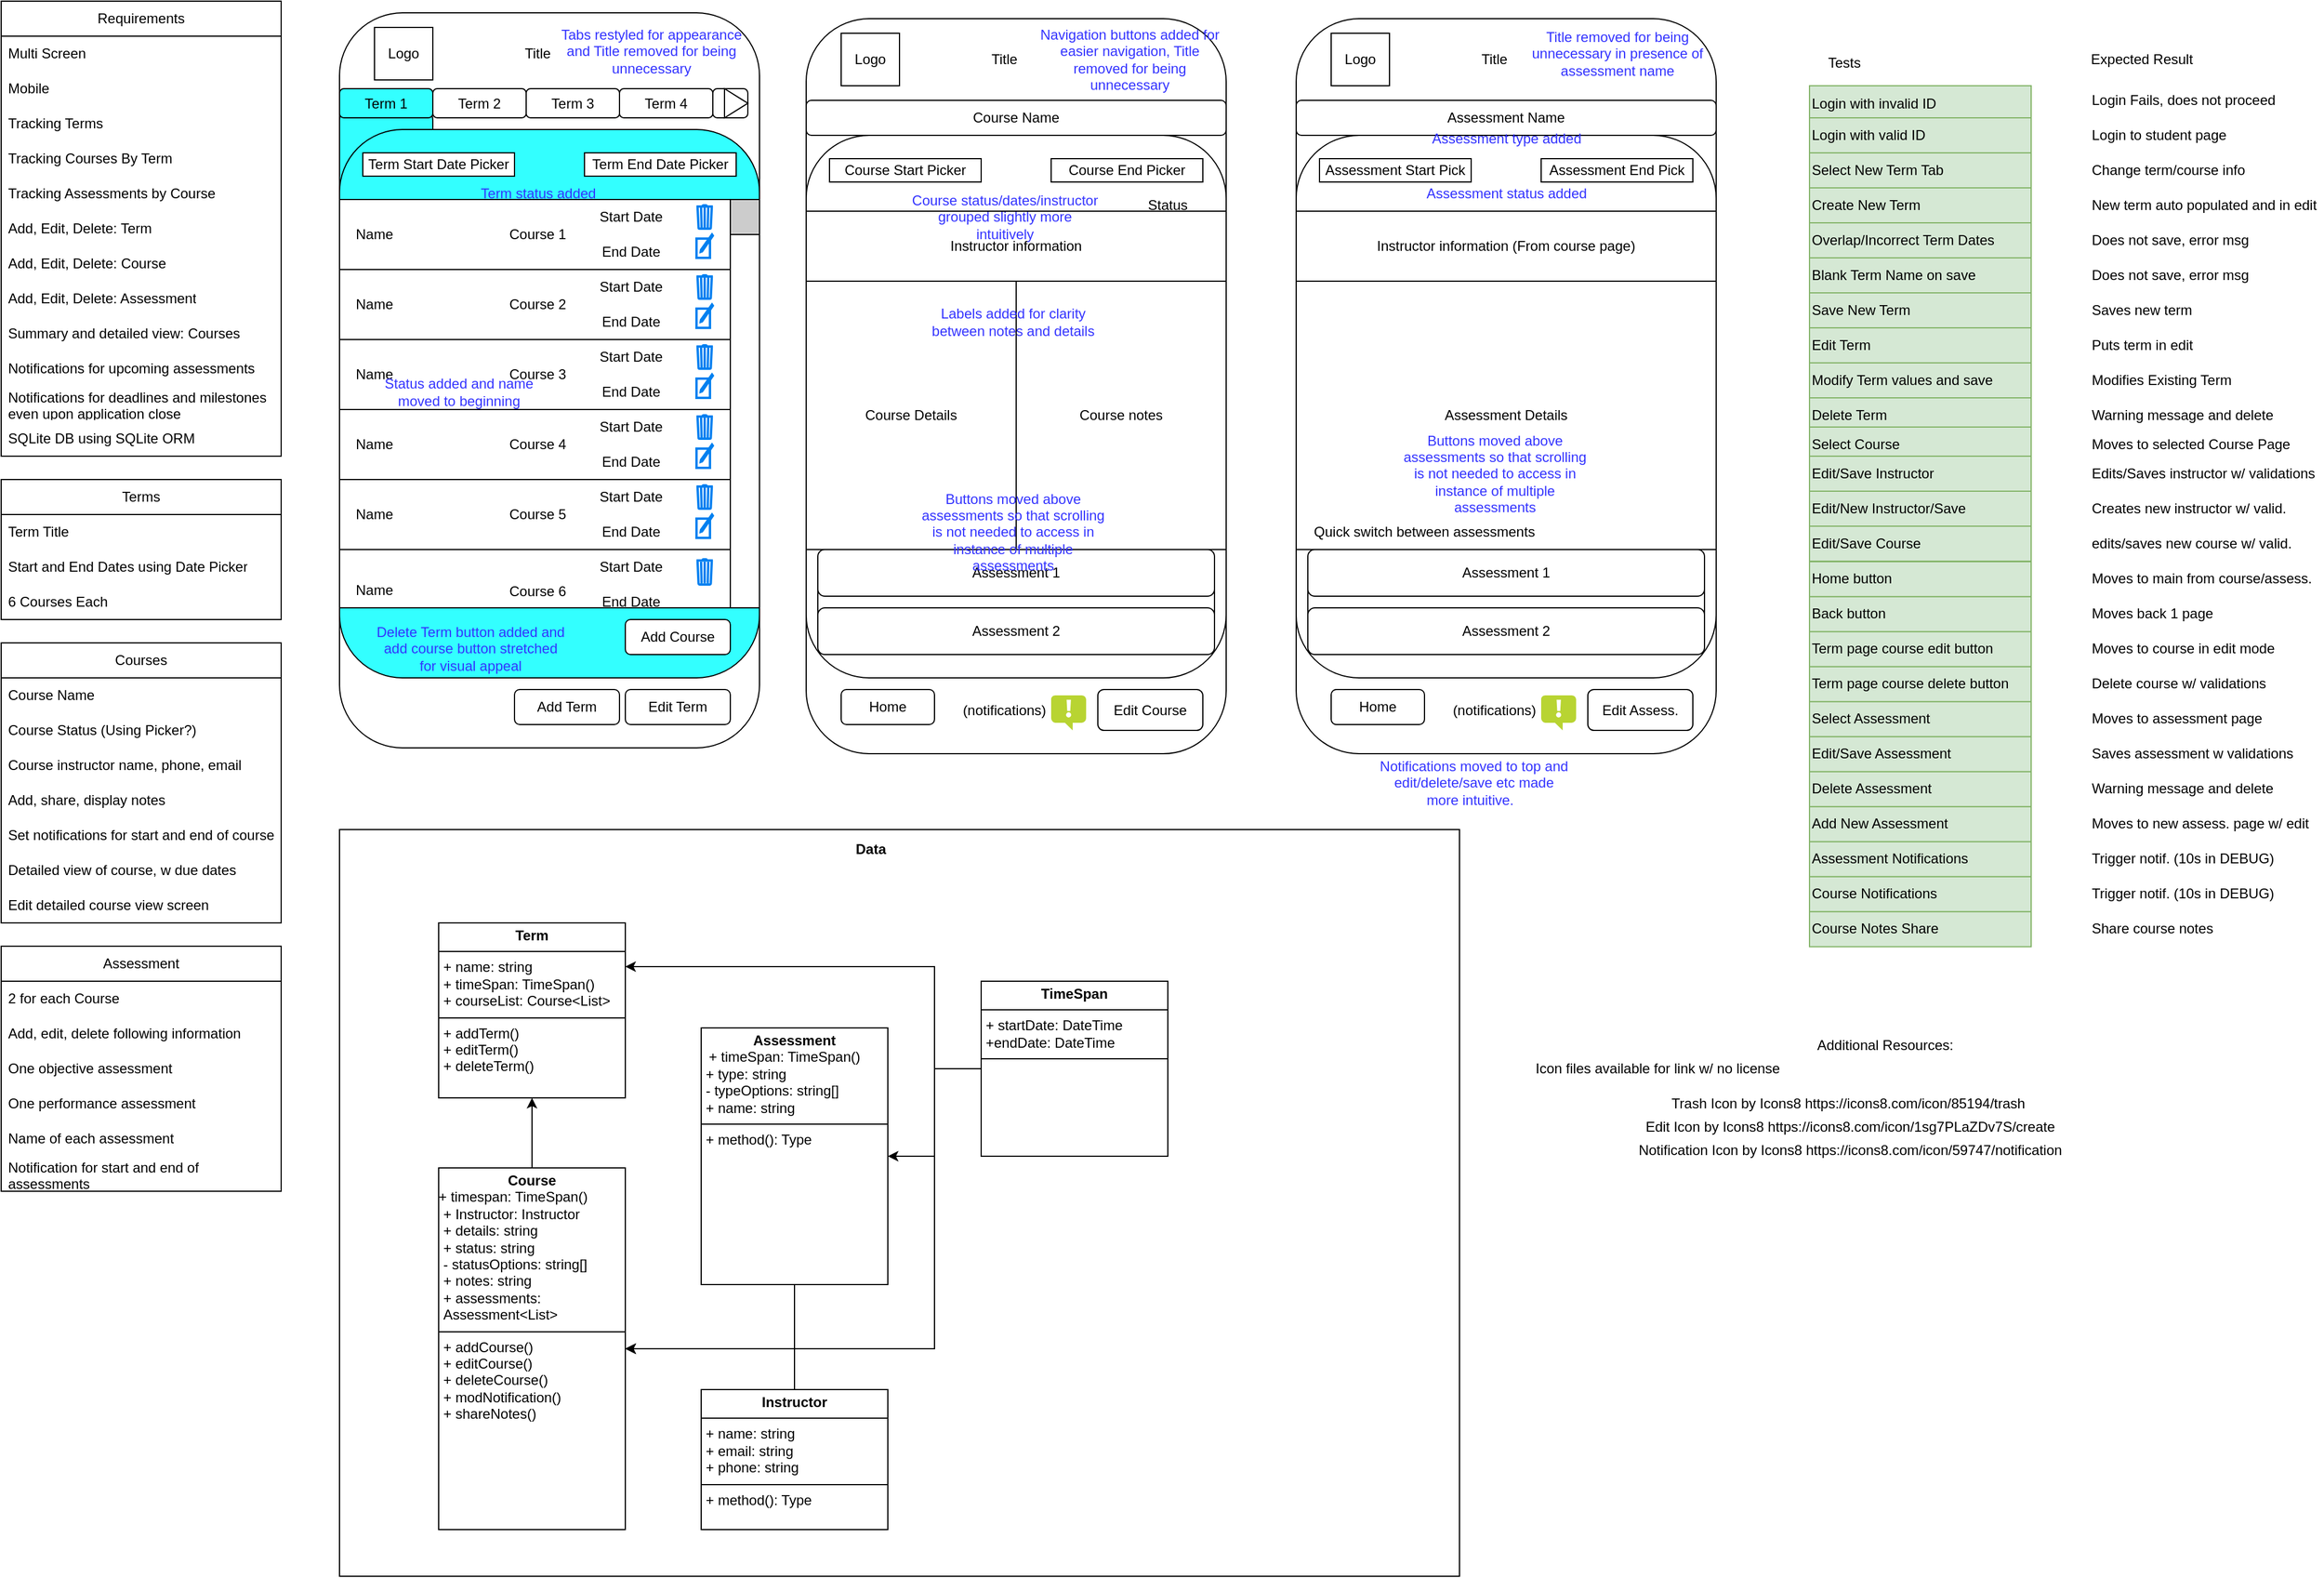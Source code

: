 <mxfile version="26.2.8">
  <diagram name="Page-1" id="S0KYxn9SCbyVPtAOlP7k">
    <mxGraphModel dx="2270" dy="804" grid="1" gridSize="10" guides="1" tooltips="1" connect="1" arrows="1" fold="1" page="1" pageScale="1" pageWidth="850" pageHeight="1100" math="0" shadow="0">
      <root>
        <mxCell id="0" />
        <mxCell id="1" parent="0" />
        <mxCell id="pFrnuyFTT2QAW5JksHQc-1" value="" style="rounded=1;whiteSpace=wrap;html=1;" parent="1" vertex="1">
          <mxGeometry y="20" width="360" height="630" as="geometry" />
        </mxCell>
        <mxCell id="pFrnuyFTT2QAW5JksHQc-2" value="Requirements" style="swimlane;fontStyle=0;childLayout=stackLayout;horizontal=1;startSize=30;horizontalStack=0;resizeParent=1;resizeParentMax=0;resizeLast=0;collapsible=1;marginBottom=0;whiteSpace=wrap;html=1;" parent="1" vertex="1">
          <mxGeometry x="-290" y="10" width="240" height="390" as="geometry" />
        </mxCell>
        <mxCell id="pFrnuyFTT2QAW5JksHQc-3" value="Multi Screen" style="text;strokeColor=none;fillColor=none;align=left;verticalAlign=middle;spacingLeft=4;spacingRight=4;overflow=hidden;points=[[0,0.5],[1,0.5]];portConstraint=eastwest;rotatable=0;whiteSpace=wrap;html=1;" parent="pFrnuyFTT2QAW5JksHQc-2" vertex="1">
          <mxGeometry y="30" width="240" height="30" as="geometry" />
        </mxCell>
        <mxCell id="pFrnuyFTT2QAW5JksHQc-4" value="Mobile" style="text;strokeColor=none;fillColor=none;align=left;verticalAlign=middle;spacingLeft=4;spacingRight=4;overflow=hidden;points=[[0,0.5],[1,0.5]];portConstraint=eastwest;rotatable=0;whiteSpace=wrap;html=1;" parent="pFrnuyFTT2QAW5JksHQc-2" vertex="1">
          <mxGeometry y="60" width="240" height="30" as="geometry" />
        </mxCell>
        <mxCell id="pFrnuyFTT2QAW5JksHQc-5" value="Tracking Terms" style="text;strokeColor=none;fillColor=none;align=left;verticalAlign=middle;spacingLeft=4;spacingRight=4;overflow=hidden;points=[[0,0.5],[1,0.5]];portConstraint=eastwest;rotatable=0;whiteSpace=wrap;html=1;" parent="pFrnuyFTT2QAW5JksHQc-2" vertex="1">
          <mxGeometry y="90" width="240" height="30" as="geometry" />
        </mxCell>
        <mxCell id="pFrnuyFTT2QAW5JksHQc-6" value="Tracking Courses By Term" style="text;strokeColor=none;fillColor=none;align=left;verticalAlign=middle;spacingLeft=4;spacingRight=4;overflow=hidden;points=[[0,0.5],[1,0.5]];portConstraint=eastwest;rotatable=0;whiteSpace=wrap;html=1;" parent="pFrnuyFTT2QAW5JksHQc-2" vertex="1">
          <mxGeometry y="120" width="240" height="30" as="geometry" />
        </mxCell>
        <mxCell id="pFrnuyFTT2QAW5JksHQc-7" value="Tracking Assessments by Course" style="text;strokeColor=none;fillColor=none;align=left;verticalAlign=middle;spacingLeft=4;spacingRight=4;overflow=hidden;points=[[0,0.5],[1,0.5]];portConstraint=eastwest;rotatable=0;whiteSpace=wrap;html=1;" parent="pFrnuyFTT2QAW5JksHQc-2" vertex="1">
          <mxGeometry y="150" width="240" height="30" as="geometry" />
        </mxCell>
        <mxCell id="pFrnuyFTT2QAW5JksHQc-8" value="Add, Edit, Delete: Term" style="text;strokeColor=none;fillColor=none;align=left;verticalAlign=middle;spacingLeft=4;spacingRight=4;overflow=hidden;points=[[0,0.5],[1,0.5]];portConstraint=eastwest;rotatable=0;whiteSpace=wrap;html=1;" parent="pFrnuyFTT2QAW5JksHQc-2" vertex="1">
          <mxGeometry y="180" width="240" height="30" as="geometry" />
        </mxCell>
        <mxCell id="pFrnuyFTT2QAW5JksHQc-12" value="Add, Edit, Delete: Course" style="text;strokeColor=none;fillColor=none;align=left;verticalAlign=middle;spacingLeft=4;spacingRight=4;overflow=hidden;points=[[0,0.5],[1,0.5]];portConstraint=eastwest;rotatable=0;whiteSpace=wrap;html=1;" parent="pFrnuyFTT2QAW5JksHQc-2" vertex="1">
          <mxGeometry y="210" width="240" height="30" as="geometry" />
        </mxCell>
        <mxCell id="pFrnuyFTT2QAW5JksHQc-13" value="Add, Edit, Delete: Assessment" style="text;strokeColor=none;fillColor=none;align=left;verticalAlign=middle;spacingLeft=4;spacingRight=4;overflow=hidden;points=[[0,0.5],[1,0.5]];portConstraint=eastwest;rotatable=0;whiteSpace=wrap;html=1;" parent="pFrnuyFTT2QAW5JksHQc-2" vertex="1">
          <mxGeometry y="240" width="240" height="30" as="geometry" />
        </mxCell>
        <mxCell id="pFrnuyFTT2QAW5JksHQc-14" value="Summary and detailed view: Courses" style="text;strokeColor=none;fillColor=none;align=left;verticalAlign=middle;spacingLeft=4;spacingRight=4;overflow=hidden;points=[[0,0.5],[1,0.5]];portConstraint=eastwest;rotatable=0;whiteSpace=wrap;html=1;" parent="pFrnuyFTT2QAW5JksHQc-2" vertex="1">
          <mxGeometry y="270" width="240" height="30" as="geometry" />
        </mxCell>
        <mxCell id="pFrnuyFTT2QAW5JksHQc-15" value="Notifications for upcoming assessments" style="text;strokeColor=none;fillColor=none;align=left;verticalAlign=middle;spacingLeft=4;spacingRight=4;overflow=hidden;points=[[0,0.5],[1,0.5]];portConstraint=eastwest;rotatable=0;whiteSpace=wrap;html=1;" parent="pFrnuyFTT2QAW5JksHQc-2" vertex="1">
          <mxGeometry y="300" width="240" height="30" as="geometry" />
        </mxCell>
        <mxCell id="pFrnuyFTT2QAW5JksHQc-16" value="Notifications for deadlines and milestones even upon application close" style="text;strokeColor=none;fillColor=none;align=left;verticalAlign=middle;spacingLeft=4;spacingRight=4;overflow=hidden;points=[[0,0.5],[1,0.5]];portConstraint=eastwest;rotatable=0;whiteSpace=wrap;html=1;" parent="pFrnuyFTT2QAW5JksHQc-2" vertex="1">
          <mxGeometry y="330" width="240" height="30" as="geometry" />
        </mxCell>
        <mxCell id="pFrnuyFTT2QAW5JksHQc-17" value="SQLite DB using SQLite ORM" style="text;strokeColor=none;fillColor=none;align=left;verticalAlign=middle;spacingLeft=4;spacingRight=4;overflow=hidden;points=[[0,0.5],[1,0.5]];portConstraint=eastwest;rotatable=0;whiteSpace=wrap;html=1;" parent="pFrnuyFTT2QAW5JksHQc-2" vertex="1">
          <mxGeometry y="360" width="240" height="30" as="geometry" />
        </mxCell>
        <mxCell id="pFrnuyFTT2QAW5JksHQc-21" value="Terms" style="swimlane;fontStyle=0;childLayout=stackLayout;horizontal=1;startSize=30;horizontalStack=0;resizeParent=1;resizeParentMax=0;resizeLast=0;collapsible=1;marginBottom=0;whiteSpace=wrap;html=1;" parent="1" vertex="1">
          <mxGeometry x="-290" y="420" width="240" height="120" as="geometry" />
        </mxCell>
        <mxCell id="pFrnuyFTT2QAW5JksHQc-22" value="Term Title" style="text;strokeColor=none;fillColor=none;align=left;verticalAlign=middle;spacingLeft=4;spacingRight=4;overflow=hidden;points=[[0,0.5],[1,0.5]];portConstraint=eastwest;rotatable=0;whiteSpace=wrap;html=1;" parent="pFrnuyFTT2QAW5JksHQc-21" vertex="1">
          <mxGeometry y="30" width="240" height="30" as="geometry" />
        </mxCell>
        <mxCell id="pFrnuyFTT2QAW5JksHQc-23" value="Start and End Dates using Date Picker" style="text;strokeColor=none;fillColor=none;align=left;verticalAlign=middle;spacingLeft=4;spacingRight=4;overflow=hidden;points=[[0,0.5],[1,0.5]];portConstraint=eastwest;rotatable=0;whiteSpace=wrap;html=1;" parent="pFrnuyFTT2QAW5JksHQc-21" vertex="1">
          <mxGeometry y="60" width="240" height="30" as="geometry" />
        </mxCell>
        <mxCell id="pFrnuyFTT2QAW5JksHQc-24" value="6 Courses Each" style="text;strokeColor=none;fillColor=none;align=left;verticalAlign=middle;spacingLeft=4;spacingRight=4;overflow=hidden;points=[[0,0.5],[1,0.5]];portConstraint=eastwest;rotatable=0;whiteSpace=wrap;html=1;" parent="pFrnuyFTT2QAW5JksHQc-21" vertex="1">
          <mxGeometry y="90" width="240" height="30" as="geometry" />
        </mxCell>
        <mxCell id="pFrnuyFTT2QAW5JksHQc-28" value="Courses" style="swimlane;fontStyle=0;childLayout=stackLayout;horizontal=1;startSize=30;horizontalStack=0;resizeParent=1;resizeParentMax=0;resizeLast=0;collapsible=1;marginBottom=0;whiteSpace=wrap;html=1;" parent="1" vertex="1">
          <mxGeometry x="-290" y="560" width="240" height="240" as="geometry" />
        </mxCell>
        <mxCell id="pFrnuyFTT2QAW5JksHQc-29" value="Course Name" style="text;strokeColor=none;fillColor=none;align=left;verticalAlign=middle;spacingLeft=4;spacingRight=4;overflow=hidden;points=[[0,0.5],[1,0.5]];portConstraint=eastwest;rotatable=0;whiteSpace=wrap;html=1;" parent="pFrnuyFTT2QAW5JksHQc-28" vertex="1">
          <mxGeometry y="30" width="240" height="30" as="geometry" />
        </mxCell>
        <mxCell id="pFrnuyFTT2QAW5JksHQc-30" value="Course Status (Using Picker?)" style="text;strokeColor=none;fillColor=none;align=left;verticalAlign=middle;spacingLeft=4;spacingRight=4;overflow=hidden;points=[[0,0.5],[1,0.5]];portConstraint=eastwest;rotatable=0;whiteSpace=wrap;html=1;" parent="pFrnuyFTT2QAW5JksHQc-28" vertex="1">
          <mxGeometry y="60" width="240" height="30" as="geometry" />
        </mxCell>
        <mxCell id="pFrnuyFTT2QAW5JksHQc-31" value="Course instructor name, phone, email" style="text;strokeColor=none;fillColor=none;align=left;verticalAlign=middle;spacingLeft=4;spacingRight=4;overflow=hidden;points=[[0,0.5],[1,0.5]];portConstraint=eastwest;rotatable=0;whiteSpace=wrap;html=1;" parent="pFrnuyFTT2QAW5JksHQc-28" vertex="1">
          <mxGeometry y="90" width="240" height="30" as="geometry" />
        </mxCell>
        <mxCell id="pFrnuyFTT2QAW5JksHQc-32" value="Add, share, display notes" style="text;strokeColor=none;fillColor=none;align=left;verticalAlign=middle;spacingLeft=4;spacingRight=4;overflow=hidden;points=[[0,0.5],[1,0.5]];portConstraint=eastwest;rotatable=0;whiteSpace=wrap;html=1;" parent="pFrnuyFTT2QAW5JksHQc-28" vertex="1">
          <mxGeometry y="120" width="240" height="30" as="geometry" />
        </mxCell>
        <mxCell id="pFrnuyFTT2QAW5JksHQc-33" value="Set notifications for start and end of course" style="text;strokeColor=none;fillColor=none;align=left;verticalAlign=middle;spacingLeft=4;spacingRight=4;overflow=hidden;points=[[0,0.5],[1,0.5]];portConstraint=eastwest;rotatable=0;whiteSpace=wrap;html=1;" parent="pFrnuyFTT2QAW5JksHQc-28" vertex="1">
          <mxGeometry y="150" width="240" height="30" as="geometry" />
        </mxCell>
        <mxCell id="pFrnuyFTT2QAW5JksHQc-34" value="Detailed view of course, w due dates" style="text;strokeColor=none;fillColor=none;align=left;verticalAlign=middle;spacingLeft=4;spacingRight=4;overflow=hidden;points=[[0,0.5],[1,0.5]];portConstraint=eastwest;rotatable=0;whiteSpace=wrap;html=1;" parent="pFrnuyFTT2QAW5JksHQc-28" vertex="1">
          <mxGeometry y="180" width="240" height="30" as="geometry" />
        </mxCell>
        <mxCell id="pFrnuyFTT2QAW5JksHQc-35" value="Edit detailed course view screen" style="text;strokeColor=none;fillColor=none;align=left;verticalAlign=middle;spacingLeft=4;spacingRight=4;overflow=hidden;points=[[0,0.5],[1,0.5]];portConstraint=eastwest;rotatable=0;whiteSpace=wrap;html=1;" parent="pFrnuyFTT2QAW5JksHQc-28" vertex="1">
          <mxGeometry y="210" width="240" height="30" as="geometry" />
        </mxCell>
        <mxCell id="pFrnuyFTT2QAW5JksHQc-36" value="Assessment" style="swimlane;fontStyle=0;childLayout=stackLayout;horizontal=1;startSize=30;horizontalStack=0;resizeParent=1;resizeParentMax=0;resizeLast=0;collapsible=1;marginBottom=0;whiteSpace=wrap;html=1;" parent="1" vertex="1">
          <mxGeometry x="-290" y="820" width="240" height="210" as="geometry" />
        </mxCell>
        <mxCell id="pFrnuyFTT2QAW5JksHQc-37" value="2 for each Course" style="text;strokeColor=none;fillColor=none;align=left;verticalAlign=middle;spacingLeft=4;spacingRight=4;overflow=hidden;points=[[0,0.5],[1,0.5]];portConstraint=eastwest;rotatable=0;whiteSpace=wrap;html=1;" parent="pFrnuyFTT2QAW5JksHQc-36" vertex="1">
          <mxGeometry y="30" width="240" height="30" as="geometry" />
        </mxCell>
        <mxCell id="pFrnuyFTT2QAW5JksHQc-38" value="Add, edit, delete following information" style="text;strokeColor=none;fillColor=none;align=left;verticalAlign=middle;spacingLeft=4;spacingRight=4;overflow=hidden;points=[[0,0.5],[1,0.5]];portConstraint=eastwest;rotatable=0;whiteSpace=wrap;html=1;" parent="pFrnuyFTT2QAW5JksHQc-36" vertex="1">
          <mxGeometry y="60" width="240" height="30" as="geometry" />
        </mxCell>
        <mxCell id="pFrnuyFTT2QAW5JksHQc-39" value="One objective assessment" style="text;strokeColor=none;fillColor=none;align=left;verticalAlign=middle;spacingLeft=4;spacingRight=4;overflow=hidden;points=[[0,0.5],[1,0.5]];portConstraint=eastwest;rotatable=0;whiteSpace=wrap;html=1;" parent="pFrnuyFTT2QAW5JksHQc-36" vertex="1">
          <mxGeometry y="90" width="240" height="30" as="geometry" />
        </mxCell>
        <mxCell id="pFrnuyFTT2QAW5JksHQc-40" value="One performance assessment" style="text;strokeColor=none;fillColor=none;align=left;verticalAlign=middle;spacingLeft=4;spacingRight=4;overflow=hidden;points=[[0,0.5],[1,0.5]];portConstraint=eastwest;rotatable=0;whiteSpace=wrap;html=1;" parent="pFrnuyFTT2QAW5JksHQc-36" vertex="1">
          <mxGeometry y="120" width="240" height="30" as="geometry" />
        </mxCell>
        <mxCell id="pFrnuyFTT2QAW5JksHQc-41" value="Name of each assessment" style="text;strokeColor=none;fillColor=none;align=left;verticalAlign=middle;spacingLeft=4;spacingRight=4;overflow=hidden;points=[[0,0.5],[1,0.5]];portConstraint=eastwest;rotatable=0;whiteSpace=wrap;html=1;" parent="pFrnuyFTT2QAW5JksHQc-36" vertex="1">
          <mxGeometry y="150" width="240" height="30" as="geometry" />
        </mxCell>
        <mxCell id="pFrnuyFTT2QAW5JksHQc-42" value="Notification for start and end of assessments" style="text;strokeColor=none;fillColor=none;align=left;verticalAlign=middle;spacingLeft=4;spacingRight=4;overflow=hidden;points=[[0,0.5],[1,0.5]];portConstraint=eastwest;rotatable=0;whiteSpace=wrap;html=1;" parent="pFrnuyFTT2QAW5JksHQc-36" vertex="1">
          <mxGeometry y="180" width="240" height="30" as="geometry" />
        </mxCell>
        <mxCell id="pFrnuyFTT2QAW5JksHQc-52" value="" style="rounded=1;whiteSpace=wrap;html=1;fillColor=#33FFFF;" parent="1" vertex="1">
          <mxGeometry y="100" width="80" height="90" as="geometry" />
        </mxCell>
        <mxCell id="pFrnuyFTT2QAW5JksHQc-45" value="Term 1" style="rounded=1;whiteSpace=wrap;html=1;fillColor=#33FFFF;" parent="1" vertex="1">
          <mxGeometry y="85" width="80" height="25" as="geometry" />
        </mxCell>
        <mxCell id="pFrnuyFTT2QAW5JksHQc-46" value="Term 2" style="rounded=1;whiteSpace=wrap;html=1;" parent="1" vertex="1">
          <mxGeometry x="80" y="85" width="80" height="25" as="geometry" />
        </mxCell>
        <mxCell id="pFrnuyFTT2QAW5JksHQc-47" value="Term 3" style="rounded=1;whiteSpace=wrap;html=1;" parent="1" vertex="1">
          <mxGeometry x="160" y="85" width="80" height="25" as="geometry" />
        </mxCell>
        <mxCell id="pFrnuyFTT2QAW5JksHQc-48" value="Term 4" style="rounded=1;whiteSpace=wrap;html=1;" parent="1" vertex="1">
          <mxGeometry x="240" y="85" width="80" height="25" as="geometry" />
        </mxCell>
        <mxCell id="pFrnuyFTT2QAW5JksHQc-50" value="" style="rounded=1;whiteSpace=wrap;html=1;" parent="1" vertex="1">
          <mxGeometry x="320" y="85" width="30" height="25" as="geometry" />
        </mxCell>
        <mxCell id="pFrnuyFTT2QAW5JksHQc-51" value="" style="triangle;whiteSpace=wrap;html=1;" parent="1" vertex="1">
          <mxGeometry x="330" y="85" width="20" height="25" as="geometry" />
        </mxCell>
        <mxCell id="pFrnuyFTT2QAW5JksHQc-53" value="+" style="rounded=1;whiteSpace=wrap;html=1;fillColor=#33FFFF;" parent="1" vertex="1">
          <mxGeometry y="120" width="360" height="470" as="geometry" />
        </mxCell>
        <mxCell id="pFrnuyFTT2QAW5JksHQc-57" value="Term Start Date Picker" style="rounded=0;whiteSpace=wrap;html=1;" parent="1" vertex="1">
          <mxGeometry x="20" y="140" width="130" height="20" as="geometry" />
        </mxCell>
        <mxCell id="pFrnuyFTT2QAW5JksHQc-58" value="Term End Date Picker" style="rounded=0;whiteSpace=wrap;html=1;" parent="1" vertex="1">
          <mxGeometry x="210" y="140" width="130" height="20" as="geometry" />
        </mxCell>
        <mxCell id="pFrnuyFTT2QAW5JksHQc-68" value="" style="group" parent="1" vertex="1" connectable="0">
          <mxGeometry y="180" width="340" height="60" as="geometry" />
        </mxCell>
        <mxCell id="pFrnuyFTT2QAW5JksHQc-59" value="" style="rounded=0;whiteSpace=wrap;html=1;" parent="pFrnuyFTT2QAW5JksHQc-68" vertex="1">
          <mxGeometry width="340" height="60" as="geometry" />
        </mxCell>
        <mxCell id="pFrnuyFTT2QAW5JksHQc-62" value="Course 1" style="text;html=1;align=center;verticalAlign=middle;whiteSpace=wrap;rounded=0;" parent="pFrnuyFTT2QAW5JksHQc-68" vertex="1">
          <mxGeometry x="140" y="15" width="60" height="30" as="geometry" />
        </mxCell>
        <mxCell id="pFrnuyFTT2QAW5JksHQc-63" value="Start Date" style="text;html=1;align=center;verticalAlign=middle;whiteSpace=wrap;rounded=0;" parent="pFrnuyFTT2QAW5JksHQc-68" vertex="1">
          <mxGeometry x="220" width="60" height="30" as="geometry" />
        </mxCell>
        <mxCell id="pFrnuyFTT2QAW5JksHQc-64" value="End Date" style="text;html=1;align=center;verticalAlign=middle;whiteSpace=wrap;rounded=0;" parent="pFrnuyFTT2QAW5JksHQc-68" vertex="1">
          <mxGeometry x="220" y="30" width="60" height="30" as="geometry" />
        </mxCell>
        <mxCell id="pFrnuyFTT2QAW5JksHQc-65" value="Name" style="text;html=1;align=center;verticalAlign=middle;whiteSpace=wrap;rounded=0;" parent="pFrnuyFTT2QAW5JksHQc-68" vertex="1">
          <mxGeometry y="15" width="60" height="30" as="geometry" />
        </mxCell>
        <mxCell id="pFrnuyFTT2QAW5JksHQc-66" value="" style="html=1;verticalLabelPosition=bottom;align=center;labelBackgroundColor=#ffffff;verticalAlign=top;strokeWidth=2;strokeColor=#0080F0;shadow=0;dashed=0;shape=mxgraph.ios7.icons.trashcan;" parent="pFrnuyFTT2QAW5JksHQc-68" vertex="1">
          <mxGeometry x="306" y="5" width="14" height="20" as="geometry" />
        </mxCell>
        <mxCell id="pFrnuyFTT2QAW5JksHQc-67" value="" style="html=1;verticalLabelPosition=bottom;align=center;labelBackgroundColor=#ffffff;verticalAlign=top;strokeWidth=2;strokeColor=#0080F0;shadow=0;dashed=0;shape=mxgraph.ios7.icons.compose;" parent="pFrnuyFTT2QAW5JksHQc-68" vertex="1">
          <mxGeometry x="306" y="30" width="14" height="20" as="geometry" />
        </mxCell>
        <mxCell id="pFrnuyFTT2QAW5JksHQc-69" value="" style="group" parent="1" vertex="1" connectable="0">
          <mxGeometry y="240" width="340" height="60" as="geometry" />
        </mxCell>
        <mxCell id="pFrnuyFTT2QAW5JksHQc-70" value="" style="rounded=0;whiteSpace=wrap;html=1;" parent="pFrnuyFTT2QAW5JksHQc-69" vertex="1">
          <mxGeometry width="340" height="60" as="geometry" />
        </mxCell>
        <mxCell id="pFrnuyFTT2QAW5JksHQc-71" value="Course 2" style="text;html=1;align=center;verticalAlign=middle;whiteSpace=wrap;rounded=0;" parent="pFrnuyFTT2QAW5JksHQc-69" vertex="1">
          <mxGeometry x="140" y="15" width="60" height="30" as="geometry" />
        </mxCell>
        <mxCell id="pFrnuyFTT2QAW5JksHQc-72" value="Start Date" style="text;html=1;align=center;verticalAlign=middle;whiteSpace=wrap;rounded=0;" parent="pFrnuyFTT2QAW5JksHQc-69" vertex="1">
          <mxGeometry x="220" width="60" height="30" as="geometry" />
        </mxCell>
        <mxCell id="pFrnuyFTT2QAW5JksHQc-73" value="End Date" style="text;html=1;align=center;verticalAlign=middle;whiteSpace=wrap;rounded=0;" parent="pFrnuyFTT2QAW5JksHQc-69" vertex="1">
          <mxGeometry x="220" y="30" width="60" height="30" as="geometry" />
        </mxCell>
        <mxCell id="pFrnuyFTT2QAW5JksHQc-74" value="Name" style="text;html=1;align=center;verticalAlign=middle;whiteSpace=wrap;rounded=0;" parent="pFrnuyFTT2QAW5JksHQc-69" vertex="1">
          <mxGeometry y="15" width="60" height="30" as="geometry" />
        </mxCell>
        <mxCell id="pFrnuyFTT2QAW5JksHQc-75" value="" style="html=1;verticalLabelPosition=bottom;align=center;labelBackgroundColor=#ffffff;verticalAlign=top;strokeWidth=2;strokeColor=#0080F0;shadow=0;dashed=0;shape=mxgraph.ios7.icons.trashcan;" parent="pFrnuyFTT2QAW5JksHQc-69" vertex="1">
          <mxGeometry x="306" y="5" width="14" height="20" as="geometry" />
        </mxCell>
        <mxCell id="pFrnuyFTT2QAW5JksHQc-76" value="" style="html=1;verticalLabelPosition=bottom;align=center;labelBackgroundColor=#ffffff;verticalAlign=top;strokeWidth=2;strokeColor=#0080F0;shadow=0;dashed=0;shape=mxgraph.ios7.icons.compose;" parent="pFrnuyFTT2QAW5JksHQc-69" vertex="1">
          <mxGeometry x="306" y="30" width="14" height="20" as="geometry" />
        </mxCell>
        <mxCell id="pFrnuyFTT2QAW5JksHQc-85" value="" style="group" parent="1" vertex="1" connectable="0">
          <mxGeometry y="360" width="340" height="60" as="geometry" />
        </mxCell>
        <mxCell id="pFrnuyFTT2QAW5JksHQc-86" value="" style="rounded=0;whiteSpace=wrap;html=1;" parent="pFrnuyFTT2QAW5JksHQc-85" vertex="1">
          <mxGeometry width="340" height="60" as="geometry" />
        </mxCell>
        <mxCell id="pFrnuyFTT2QAW5JksHQc-87" value="Course 4" style="text;html=1;align=center;verticalAlign=middle;whiteSpace=wrap;rounded=0;" parent="pFrnuyFTT2QAW5JksHQc-85" vertex="1">
          <mxGeometry x="140" y="15" width="60" height="30" as="geometry" />
        </mxCell>
        <mxCell id="pFrnuyFTT2QAW5JksHQc-88" value="Start Date" style="text;html=1;align=center;verticalAlign=middle;whiteSpace=wrap;rounded=0;" parent="pFrnuyFTT2QAW5JksHQc-85" vertex="1">
          <mxGeometry x="220" width="60" height="30" as="geometry" />
        </mxCell>
        <mxCell id="pFrnuyFTT2QAW5JksHQc-89" value="End Date" style="text;html=1;align=center;verticalAlign=middle;whiteSpace=wrap;rounded=0;" parent="pFrnuyFTT2QAW5JksHQc-85" vertex="1">
          <mxGeometry x="220" y="30" width="60" height="30" as="geometry" />
        </mxCell>
        <mxCell id="pFrnuyFTT2QAW5JksHQc-90" value="Name" style="text;html=1;align=center;verticalAlign=middle;whiteSpace=wrap;rounded=0;" parent="pFrnuyFTT2QAW5JksHQc-85" vertex="1">
          <mxGeometry y="15" width="60" height="30" as="geometry" />
        </mxCell>
        <mxCell id="pFrnuyFTT2QAW5JksHQc-91" value="" style="html=1;verticalLabelPosition=bottom;align=center;labelBackgroundColor=#ffffff;verticalAlign=top;strokeWidth=2;strokeColor=#0080F0;shadow=0;dashed=0;shape=mxgraph.ios7.icons.trashcan;" parent="pFrnuyFTT2QAW5JksHQc-85" vertex="1">
          <mxGeometry x="306" y="5" width="14" height="20" as="geometry" />
        </mxCell>
        <mxCell id="pFrnuyFTT2QAW5JksHQc-92" value="" style="html=1;verticalLabelPosition=bottom;align=center;labelBackgroundColor=#ffffff;verticalAlign=top;strokeWidth=2;strokeColor=#0080F0;shadow=0;dashed=0;shape=mxgraph.ios7.icons.compose;" parent="pFrnuyFTT2QAW5JksHQc-85" vertex="1">
          <mxGeometry x="306" y="30" width="14" height="20" as="geometry" />
        </mxCell>
        <mxCell id="pFrnuyFTT2QAW5JksHQc-93" value="" style="group" parent="1" vertex="1" connectable="0">
          <mxGeometry y="420" width="340" height="60" as="geometry" />
        </mxCell>
        <mxCell id="pFrnuyFTT2QAW5JksHQc-94" value="" style="rounded=0;whiteSpace=wrap;html=1;" parent="pFrnuyFTT2QAW5JksHQc-93" vertex="1">
          <mxGeometry width="340" height="60" as="geometry" />
        </mxCell>
        <mxCell id="pFrnuyFTT2QAW5JksHQc-95" value="Course 5" style="text;html=1;align=center;verticalAlign=middle;whiteSpace=wrap;rounded=0;" parent="pFrnuyFTT2QAW5JksHQc-93" vertex="1">
          <mxGeometry x="140" y="15" width="60" height="30" as="geometry" />
        </mxCell>
        <mxCell id="pFrnuyFTT2QAW5JksHQc-96" value="Start Date" style="text;html=1;align=center;verticalAlign=middle;whiteSpace=wrap;rounded=0;" parent="pFrnuyFTT2QAW5JksHQc-93" vertex="1">
          <mxGeometry x="220" width="60" height="30" as="geometry" />
        </mxCell>
        <mxCell id="pFrnuyFTT2QAW5JksHQc-97" value="End Date" style="text;html=1;align=center;verticalAlign=middle;whiteSpace=wrap;rounded=0;" parent="pFrnuyFTT2QAW5JksHQc-93" vertex="1">
          <mxGeometry x="220" y="30" width="60" height="30" as="geometry" />
        </mxCell>
        <mxCell id="pFrnuyFTT2QAW5JksHQc-98" value="Name" style="text;html=1;align=center;verticalAlign=middle;whiteSpace=wrap;rounded=0;" parent="pFrnuyFTT2QAW5JksHQc-93" vertex="1">
          <mxGeometry y="15" width="60" height="30" as="geometry" />
        </mxCell>
        <mxCell id="pFrnuyFTT2QAW5JksHQc-99" value="" style="html=1;verticalLabelPosition=bottom;align=center;labelBackgroundColor=#ffffff;verticalAlign=top;strokeWidth=2;strokeColor=#0080F0;shadow=0;dashed=0;shape=mxgraph.ios7.icons.trashcan;" parent="pFrnuyFTT2QAW5JksHQc-93" vertex="1">
          <mxGeometry x="306" y="5" width="14" height="20" as="geometry" />
        </mxCell>
        <mxCell id="pFrnuyFTT2QAW5JksHQc-100" value="" style="html=1;verticalLabelPosition=bottom;align=center;labelBackgroundColor=#ffffff;verticalAlign=top;strokeWidth=2;strokeColor=#0080F0;shadow=0;dashed=0;shape=mxgraph.ios7.icons.compose;" parent="pFrnuyFTT2QAW5JksHQc-93" vertex="1">
          <mxGeometry x="306" y="30" width="14" height="20" as="geometry" />
        </mxCell>
        <mxCell id="pFrnuyFTT2QAW5JksHQc-101" value="" style="group" parent="1" vertex="1" connectable="0">
          <mxGeometry y="300" width="340" height="60" as="geometry" />
        </mxCell>
        <mxCell id="pFrnuyFTT2QAW5JksHQc-102" value="" style="rounded=0;whiteSpace=wrap;html=1;" parent="pFrnuyFTT2QAW5JksHQc-101" vertex="1">
          <mxGeometry width="340" height="60" as="geometry" />
        </mxCell>
        <mxCell id="pFrnuyFTT2QAW5JksHQc-103" value="Course 3" style="text;html=1;align=center;verticalAlign=middle;whiteSpace=wrap;rounded=0;" parent="pFrnuyFTT2QAW5JksHQc-101" vertex="1">
          <mxGeometry x="140" y="15" width="60" height="30" as="geometry" />
        </mxCell>
        <mxCell id="pFrnuyFTT2QAW5JksHQc-104" value="Start Date" style="text;html=1;align=center;verticalAlign=middle;whiteSpace=wrap;rounded=0;" parent="pFrnuyFTT2QAW5JksHQc-101" vertex="1">
          <mxGeometry x="220" width="60" height="30" as="geometry" />
        </mxCell>
        <mxCell id="pFrnuyFTT2QAW5JksHQc-105" value="End Date" style="text;html=1;align=center;verticalAlign=middle;whiteSpace=wrap;rounded=0;" parent="pFrnuyFTT2QAW5JksHQc-101" vertex="1">
          <mxGeometry x="220" y="30" width="60" height="30" as="geometry" />
        </mxCell>
        <mxCell id="pFrnuyFTT2QAW5JksHQc-106" value="Name" style="text;html=1;align=center;verticalAlign=middle;whiteSpace=wrap;rounded=0;" parent="pFrnuyFTT2QAW5JksHQc-101" vertex="1">
          <mxGeometry y="15" width="60" height="30" as="geometry" />
        </mxCell>
        <mxCell id="pFrnuyFTT2QAW5JksHQc-107" value="" style="html=1;verticalLabelPosition=bottom;align=center;labelBackgroundColor=#ffffff;verticalAlign=top;strokeWidth=2;strokeColor=#0080F0;shadow=0;dashed=0;shape=mxgraph.ios7.icons.trashcan;" parent="pFrnuyFTT2QAW5JksHQc-101" vertex="1">
          <mxGeometry x="306" y="5" width="14" height="20" as="geometry" />
        </mxCell>
        <mxCell id="pFrnuyFTT2QAW5JksHQc-108" value="" style="html=1;verticalLabelPosition=bottom;align=center;labelBackgroundColor=#ffffff;verticalAlign=top;strokeWidth=2;strokeColor=#0080F0;shadow=0;dashed=0;shape=mxgraph.ios7.icons.compose;" parent="pFrnuyFTT2QAW5JksHQc-101" vertex="1">
          <mxGeometry x="306" y="30" width="14" height="20" as="geometry" />
        </mxCell>
        <mxCell id="gl6BMT81vsqD2h-CzqpU-79" value="Status added and name moved to beginning" style="text;html=1;align=center;verticalAlign=middle;whiteSpace=wrap;rounded=0;fontColor=light-dark(#3333FF,#EDEDED);" vertex="1" parent="pFrnuyFTT2QAW5JksHQc-101">
          <mxGeometry x="20" y="30" width="165" height="30" as="geometry" />
        </mxCell>
        <mxCell id="pFrnuyFTT2QAW5JksHQc-109" value="" style="group" parent="1" vertex="1" connectable="0">
          <mxGeometry y="480" width="340" height="50.84" as="geometry" />
        </mxCell>
        <mxCell id="pFrnuyFTT2QAW5JksHQc-110" value="" style="rounded=0;whiteSpace=wrap;html=1;" parent="pFrnuyFTT2QAW5JksHQc-109" vertex="1">
          <mxGeometry width="340" height="49.975" as="geometry" />
        </mxCell>
        <mxCell id="pFrnuyFTT2QAW5JksHQc-111" value="Course 6" style="text;html=1;align=center;verticalAlign=middle;whiteSpace=wrap;rounded=0;" parent="pFrnuyFTT2QAW5JksHQc-109" vertex="1">
          <mxGeometry x="140" y="30.001" width="60" height="12.494" as="geometry" />
        </mxCell>
        <mxCell id="pFrnuyFTT2QAW5JksHQc-112" value="Start Date" style="text;html=1;align=center;verticalAlign=middle;whiteSpace=wrap;rounded=0;" parent="pFrnuyFTT2QAW5JksHQc-109" vertex="1">
          <mxGeometry x="220" y="8.351" width="60" height="12.494" as="geometry" />
        </mxCell>
        <mxCell id="pFrnuyFTT2QAW5JksHQc-115" value="" style="html=1;verticalLabelPosition=bottom;align=center;labelBackgroundColor=#ffffff;verticalAlign=top;strokeWidth=2;strokeColor=#0080F0;shadow=0;dashed=0;shape=mxgraph.ios7.icons.trashcan;" parent="pFrnuyFTT2QAW5JksHQc-109" vertex="1">
          <mxGeometry x="306" y="8.35" width="14" height="21.65" as="geometry" />
        </mxCell>
        <mxCell id="pFrnuyFTT2QAW5JksHQc-199" value="End Date" style="text;html=1;align=center;verticalAlign=middle;whiteSpace=wrap;rounded=0;" parent="pFrnuyFTT2QAW5JksHQc-109" vertex="1">
          <mxGeometry x="220" y="30.0" width="60" height="30" as="geometry" />
        </mxCell>
        <mxCell id="pFrnuyFTT2QAW5JksHQc-201" value="Name" style="text;html=1;align=center;verticalAlign=middle;whiteSpace=wrap;rounded=0;" parent="pFrnuyFTT2QAW5JksHQc-109" vertex="1">
          <mxGeometry y="19.98" width="60" height="30" as="geometry" />
        </mxCell>
        <mxCell id="pFrnuyFTT2QAW5JksHQc-120" value="Add Term" style="rounded=1;whiteSpace=wrap;html=1;" parent="1" vertex="1">
          <mxGeometry x="150" y="600" width="90" height="30" as="geometry" />
        </mxCell>
        <mxCell id="pFrnuyFTT2QAW5JksHQc-121" value="Edit Term" style="rounded=1;whiteSpace=wrap;html=1;" parent="1" vertex="1">
          <mxGeometry x="245" y="600" width="90" height="30" as="geometry" />
        </mxCell>
        <mxCell id="pFrnuyFTT2QAW5JksHQc-122" value="Add Course" style="rounded=1;whiteSpace=wrap;html=1;" parent="1" vertex="1">
          <mxGeometry x="245" y="540" width="90" height="30" as="geometry" />
        </mxCell>
        <mxCell id="pFrnuyFTT2QAW5JksHQc-123" value="Title" style="text;html=1;align=center;verticalAlign=middle;whiteSpace=wrap;rounded=0;" parent="1" vertex="1">
          <mxGeometry x="140" y="40" width="60" height="30" as="geometry" />
        </mxCell>
        <mxCell id="pFrnuyFTT2QAW5JksHQc-124" value="Logo" style="rounded=0;whiteSpace=wrap;html=1;" parent="1" vertex="1">
          <mxGeometry x="30" y="32.5" width="50" height="45" as="geometry" />
        </mxCell>
        <mxCell id="pFrnuyFTT2QAW5JksHQc-125" value="" style="rounded=1;whiteSpace=wrap;html=1;" parent="1" vertex="1">
          <mxGeometry x="400" y="25" width="360" height="630" as="geometry" />
        </mxCell>
        <mxCell id="pFrnuyFTT2QAW5JksHQc-133" value="+" style="rounded=1;whiteSpace=wrap;html=1;fillColor=#FFFFFF;" parent="1" vertex="1">
          <mxGeometry x="400" y="125" width="360" height="465" as="geometry" />
        </mxCell>
        <mxCell id="pFrnuyFTT2QAW5JksHQc-134" value="Course Start Picker" style="rounded=0;whiteSpace=wrap;html=1;" parent="1" vertex="1">
          <mxGeometry x="420" y="145" width="130" height="20" as="geometry" />
        </mxCell>
        <mxCell id="pFrnuyFTT2QAW5JksHQc-135" value="Course End Picker" style="rounded=0;whiteSpace=wrap;html=1;" parent="1" vertex="1">
          <mxGeometry x="610" y="145" width="130" height="20" as="geometry" />
        </mxCell>
        <mxCell id="pFrnuyFTT2QAW5JksHQc-186" value="Title" style="text;html=1;align=center;verticalAlign=middle;whiteSpace=wrap;rounded=0;" parent="1" vertex="1">
          <mxGeometry x="540" y="45" width="60" height="30" as="geometry" />
        </mxCell>
        <mxCell id="pFrnuyFTT2QAW5JksHQc-187" value="Logo" style="rounded=0;whiteSpace=wrap;html=1;" parent="1" vertex="1">
          <mxGeometry x="430" y="37.5" width="50" height="45" as="geometry" />
        </mxCell>
        <mxCell id="pFrnuyFTT2QAW5JksHQc-188" value="Course Name" style="rounded=1;whiteSpace=wrap;html=1;" parent="1" vertex="1">
          <mxGeometry x="400" y="95" width="360" height="30" as="geometry" />
        </mxCell>
        <mxCell id="pFrnuyFTT2QAW5JksHQc-189" value="Status" style="text;html=1;align=center;verticalAlign=middle;whiteSpace=wrap;rounded=0;" parent="1" vertex="1">
          <mxGeometry x="680" y="170" width="60" height="30" as="geometry" />
        </mxCell>
        <mxCell id="pFrnuyFTT2QAW5JksHQc-190" value="Instructor information" style="rounded=0;whiteSpace=wrap;html=1;" parent="1" vertex="1">
          <mxGeometry x="400" y="190" width="360" height="60" as="geometry" />
        </mxCell>
        <mxCell id="pFrnuyFTT2QAW5JksHQc-191" value="" style="image;sketch=0;aspect=fixed;html=1;points=[];align=center;fontSize=12;image=img/lib/mscae/Notification.svg;" parent="1" vertex="1">
          <mxGeometry x="610" y="605" width="30" height="30" as="geometry" />
        </mxCell>
        <mxCell id="pFrnuyFTT2QAW5JksHQc-192" value="(notifications)" style="text;html=1;align=center;verticalAlign=middle;whiteSpace=wrap;rounded=0;" parent="1" vertex="1">
          <mxGeometry x="540" y="602.5" width="60" height="30" as="geometry" />
        </mxCell>
        <mxCell id="pFrnuyFTT2QAW5JksHQc-193" value="Course notes" style="rounded=0;whiteSpace=wrap;html=1;" parent="1" vertex="1">
          <mxGeometry x="580" y="250" width="180" height="230" as="geometry" />
        </mxCell>
        <mxCell id="pFrnuyFTT2QAW5JksHQc-194" value="Course Details" style="rounded=0;whiteSpace=wrap;html=1;" parent="1" vertex="1">
          <mxGeometry x="400" y="250" width="180" height="230" as="geometry" />
        </mxCell>
        <mxCell id="pFrnuyFTT2QAW5JksHQc-197" value="Edit Course" style="rounded=1;whiteSpace=wrap;html=1;" parent="1" vertex="1">
          <mxGeometry x="650" y="600" width="90" height="35" as="geometry" />
        </mxCell>
        <mxCell id="pFrnuyFTT2QAW5JksHQc-198" value="" style="rounded=1;whiteSpace=wrap;html=1;" parent="1" vertex="1">
          <mxGeometry x="410" y="480" width="340" height="90" as="geometry" />
        </mxCell>
        <mxCell id="pFrnuyFTT2QAW5JksHQc-202" value="" style="group" parent="1" vertex="1" connectable="0">
          <mxGeometry x="335" y="180" width="25" height="350" as="geometry" />
        </mxCell>
        <mxCell id="pFrnuyFTT2QAW5JksHQc-60" value="" style="rounded=0;whiteSpace=wrap;html=1;" parent="pFrnuyFTT2QAW5JksHQc-202" vertex="1">
          <mxGeometry width="25" height="350" as="geometry" />
        </mxCell>
        <mxCell id="pFrnuyFTT2QAW5JksHQc-61" value="" style="rounded=0;whiteSpace=wrap;html=1;fillColor=#CCCCCC;" parent="pFrnuyFTT2QAW5JksHQc-202" vertex="1">
          <mxGeometry width="25" height="30" as="geometry" />
        </mxCell>
        <mxCell id="pFrnuyFTT2QAW5JksHQc-203" value="Assessment 1" style="rounded=1;whiteSpace=wrap;html=1;" parent="1" vertex="1">
          <mxGeometry x="410" y="480" width="340" height="40" as="geometry" />
        </mxCell>
        <mxCell id="pFrnuyFTT2QAW5JksHQc-204" value="Assessment 2" style="rounded=1;whiteSpace=wrap;html=1;" parent="1" vertex="1">
          <mxGeometry x="410" y="530" width="340" height="40" as="geometry" />
        </mxCell>
        <mxCell id="pFrnuyFTT2QAW5JksHQc-205" value="" style="rounded=1;whiteSpace=wrap;html=1;" parent="1" vertex="1">
          <mxGeometry x="820" y="25" width="360" height="630" as="geometry" />
        </mxCell>
        <mxCell id="pFrnuyFTT2QAW5JksHQc-206" value="+" style="rounded=1;whiteSpace=wrap;html=1;fillColor=#FFFFFF;" parent="1" vertex="1">
          <mxGeometry x="820" y="125" width="360" height="465" as="geometry" />
        </mxCell>
        <mxCell id="pFrnuyFTT2QAW5JksHQc-207" value="Assessment Start Pick" style="rounded=0;whiteSpace=wrap;html=1;" parent="1" vertex="1">
          <mxGeometry x="840" y="145" width="130" height="20" as="geometry" />
        </mxCell>
        <mxCell id="pFrnuyFTT2QAW5JksHQc-208" value="Assessment End Pick" style="rounded=0;whiteSpace=wrap;html=1;" parent="1" vertex="1">
          <mxGeometry x="1030" y="145" width="130" height="20" as="geometry" />
        </mxCell>
        <mxCell id="pFrnuyFTT2QAW5JksHQc-209" value="Title" style="text;html=1;align=center;verticalAlign=middle;whiteSpace=wrap;rounded=0;" parent="1" vertex="1">
          <mxGeometry x="960" y="45" width="60" height="30" as="geometry" />
        </mxCell>
        <mxCell id="pFrnuyFTT2QAW5JksHQc-210" value="Logo" style="rounded=0;whiteSpace=wrap;html=1;" parent="1" vertex="1">
          <mxGeometry x="850" y="37.5" width="50" height="45" as="geometry" />
        </mxCell>
        <mxCell id="pFrnuyFTT2QAW5JksHQc-211" value="Assessment Name" style="rounded=1;whiteSpace=wrap;html=1;" parent="1" vertex="1">
          <mxGeometry x="820" y="95" width="360" height="30" as="geometry" />
        </mxCell>
        <mxCell id="pFrnuyFTT2QAW5JksHQc-213" value="Instructor information (From course page)" style="rounded=0;whiteSpace=wrap;html=1;" parent="1" vertex="1">
          <mxGeometry x="820" y="190" width="360" height="60" as="geometry" />
        </mxCell>
        <mxCell id="pFrnuyFTT2QAW5JksHQc-214" value="" style="image;sketch=0;aspect=fixed;html=1;points=[];align=center;fontSize=12;image=img/lib/mscae/Notification.svg;" parent="1" vertex="1">
          <mxGeometry x="1030" y="605" width="30" height="30" as="geometry" />
        </mxCell>
        <mxCell id="pFrnuyFTT2QAW5JksHQc-215" value="(notifications)" style="text;html=1;align=center;verticalAlign=middle;whiteSpace=wrap;rounded=0;" parent="1" vertex="1">
          <mxGeometry x="960" y="602.5" width="60" height="30" as="geometry" />
        </mxCell>
        <mxCell id="pFrnuyFTT2QAW5JksHQc-216" value="Assessment Details" style="rounded=0;whiteSpace=wrap;html=1;" parent="1" vertex="1">
          <mxGeometry x="820" y="250" width="360" height="230" as="geometry" />
        </mxCell>
        <mxCell id="pFrnuyFTT2QAW5JksHQc-218" value="Edit Assess." style="rounded=1;whiteSpace=wrap;html=1;" parent="1" vertex="1">
          <mxGeometry x="1070" y="600" width="90" height="35" as="geometry" />
        </mxCell>
        <mxCell id="pFrnuyFTT2QAW5JksHQc-219" value="" style="rounded=1;whiteSpace=wrap;html=1;" parent="1" vertex="1">
          <mxGeometry x="830" y="480" width="340" height="90" as="geometry" />
        </mxCell>
        <mxCell id="pFrnuyFTT2QAW5JksHQc-220" value="Assessment 1" style="rounded=1;whiteSpace=wrap;html=1;" parent="1" vertex="1">
          <mxGeometry x="830" y="480" width="340" height="40" as="geometry" />
        </mxCell>
        <mxCell id="pFrnuyFTT2QAW5JksHQc-221" value="Assessment 2" style="rounded=1;whiteSpace=wrap;html=1;" parent="1" vertex="1">
          <mxGeometry x="830" y="530" width="340" height="40" as="geometry" />
        </mxCell>
        <mxCell id="pFrnuyFTT2QAW5JksHQc-222" value="Quick switch between assessments" style="text;html=1;align=center;verticalAlign=middle;whiteSpace=wrap;rounded=0;" parent="1" vertex="1">
          <mxGeometry x="820" y="450" width="220" height="30" as="geometry" />
        </mxCell>
        <mxCell id="pFrnuyFTT2QAW5JksHQc-223" value="Home" style="rounded=1;whiteSpace=wrap;html=1;" parent="1" vertex="1">
          <mxGeometry x="850" y="600" width="80" height="30" as="geometry" />
        </mxCell>
        <mxCell id="pFrnuyFTT2QAW5JksHQc-224" value="Home" style="rounded=1;whiteSpace=wrap;html=1;" parent="1" vertex="1">
          <mxGeometry x="430" y="600" width="80" height="30" as="geometry" />
        </mxCell>
        <mxCell id="pFrnuyFTT2QAW5JksHQc-226" value="" style="rounded=0;whiteSpace=wrap;html=1;" parent="1" vertex="1">
          <mxGeometry y="720" width="960" height="640" as="geometry" />
        </mxCell>
        <mxCell id="pFrnuyFTT2QAW5JksHQc-228" value="Data" style="text;align=center;fontStyle=1;verticalAlign=middle;spacingLeft=3;spacingRight=3;strokeColor=none;rotatable=0;points=[[0,0.5],[1,0.5]];portConstraint=eastwest;html=1;" parent="1" vertex="1">
          <mxGeometry x="415" y="724" width="80" height="26" as="geometry" />
        </mxCell>
        <mxCell id="pFrnuyFTT2QAW5JksHQc-231" value="&lt;p style=&quot;margin:0px;margin-top:4px;text-align:center;&quot;&gt;&lt;b&gt;Term&lt;/b&gt;&lt;/p&gt;&lt;hr size=&quot;1&quot; style=&quot;border-style:solid;&quot;&gt;&lt;p style=&quot;margin:0px;margin-left:4px;&quot;&gt;+ name: string&lt;/p&gt;&lt;p style=&quot;margin:0px;margin-left:4px;&quot;&gt;&lt;span style=&quot;background-color: transparent; color: light-dark(rgb(0, 0, 0), rgb(255, 255, 255));&quot;&gt;+ timeSpan: TimeSpan()&lt;/span&gt;&lt;/p&gt;&lt;p style=&quot;margin:0px;margin-left:4px;&quot;&gt;&lt;span style=&quot;background-color: transparent; color: light-dark(rgb(0, 0, 0), rgb(255, 255, 255));&quot;&gt;+ courseList: Course&amp;lt;List&amp;gt;&lt;/span&gt;&lt;/p&gt;&lt;hr size=&quot;1&quot; style=&quot;border-style:solid;&quot;&gt;&lt;p style=&quot;margin:0px;margin-left:4px;&quot;&gt;+ addTerm()&lt;/p&gt;&lt;p style=&quot;margin:0px;margin-left:4px;&quot;&gt;+ editTerm()&lt;/p&gt;&lt;p style=&quot;margin:0px;margin-left:4px;&quot;&gt;+ deleteTerm()&lt;/p&gt;&lt;p style=&quot;margin:0px;margin-left:4px;&quot;&gt;&lt;br&gt;&lt;/p&gt;" style="verticalAlign=top;align=left;overflow=fill;html=1;whiteSpace=wrap;" parent="1" vertex="1">
          <mxGeometry x="85" y="800" width="160" height="150" as="geometry" />
        </mxCell>
        <mxCell id="pFrnuyFTT2QAW5JksHQc-235" style="edgeStyle=orthogonalEdgeStyle;rounded=0;orthogonalLoop=1;jettySize=auto;html=1;exitX=0.5;exitY=0;exitDx=0;exitDy=0;entryX=0.5;entryY=1;entryDx=0;entryDy=0;" parent="1" source="pFrnuyFTT2QAW5JksHQc-232" target="pFrnuyFTT2QAW5JksHQc-231" edge="1">
          <mxGeometry relative="1" as="geometry" />
        </mxCell>
        <mxCell id="pFrnuyFTT2QAW5JksHQc-232" value="&lt;p style=&quot;margin:0px;margin-top:4px;text-align:center;&quot;&gt;&lt;b&gt;Course&lt;/b&gt;&lt;/p&gt;+ timespan: TimeSpan()&lt;br&gt;&lt;p style=&quot;margin:0px;margin-left:4px;&quot;&gt;+ Instructor: Instructor&lt;/p&gt;&lt;p style=&quot;margin:0px;margin-left:4px;&quot;&gt;+ details: string&lt;/p&gt;&lt;p style=&quot;margin:0px;margin-left:4px;&quot;&gt;+ status: string&lt;/p&gt;&lt;p style=&quot;margin:0px;margin-left:4px;&quot;&gt;- statusOptions: string[]&lt;/p&gt;&lt;p style=&quot;margin:0px;margin-left:4px;&quot;&gt;+ notes: string&lt;/p&gt;&lt;p style=&quot;margin:0px;margin-left:4px;&quot;&gt;+ assessments: Assessment&amp;lt;List&amp;gt;&lt;/p&gt;&lt;hr size=&quot;1&quot; style=&quot;border-style:solid;&quot;&gt;&lt;p style=&quot;margin:0px;margin-left:4px;&quot;&gt;+ addCourse()&lt;/p&gt;&lt;p style=&quot;margin:0px;margin-left:4px;&quot;&gt;+ editCourse()&lt;/p&gt;&lt;p style=&quot;margin:0px;margin-left:4px;&quot;&gt;+ deleteCourse()&lt;/p&gt;&lt;p style=&quot;margin:0px;margin-left:4px;&quot;&gt;+ modNotification()&lt;/p&gt;&lt;p style=&quot;margin:0px;margin-left:4px;&quot;&gt;+ shareNotes()&lt;/p&gt;" style="verticalAlign=top;align=left;overflow=fill;html=1;whiteSpace=wrap;" parent="1" vertex="1">
          <mxGeometry x="85" y="1010" width="160" height="310" as="geometry" />
        </mxCell>
        <mxCell id="pFrnuyFTT2QAW5JksHQc-236" style="edgeStyle=orthogonalEdgeStyle;rounded=0;orthogonalLoop=1;jettySize=auto;html=1;exitX=0.5;exitY=0;exitDx=0;exitDy=0;entryX=1;entryY=0.5;entryDx=0;entryDy=0;" parent="1" source="pFrnuyFTT2QAW5JksHQc-233" target="pFrnuyFTT2QAW5JksHQc-232" edge="1">
          <mxGeometry relative="1" as="geometry" />
        </mxCell>
        <mxCell id="pFrnuyFTT2QAW5JksHQc-233" value="&lt;p style=&quot;margin:0px;margin-top:4px;text-align:center;&quot;&gt;&lt;b&gt;Instructor&lt;/b&gt;&lt;/p&gt;&lt;hr size=&quot;1&quot; style=&quot;border-style:solid;&quot;&gt;&lt;p style=&quot;margin:0px;margin-left:4px;&quot;&gt;+ name: string&lt;/p&gt;&lt;p style=&quot;margin:0px;margin-left:4px;&quot;&gt;+ email: string&lt;/p&gt;&lt;p style=&quot;margin:0px;margin-left:4px;&quot;&gt;+ phone: string&lt;/p&gt;&lt;hr size=&quot;1&quot; style=&quot;border-style:solid;&quot;&gt;&lt;p style=&quot;margin:0px;margin-left:4px;&quot;&gt;+ method(): Type&lt;/p&gt;" style="verticalAlign=top;align=left;overflow=fill;html=1;whiteSpace=wrap;" parent="1" vertex="1">
          <mxGeometry x="310" y="1200" width="160" height="120" as="geometry" />
        </mxCell>
        <mxCell id="pFrnuyFTT2QAW5JksHQc-237" style="edgeStyle=orthogonalEdgeStyle;rounded=0;orthogonalLoop=1;jettySize=auto;html=1;exitX=0.5;exitY=1;exitDx=0;exitDy=0;entryX=1;entryY=0.5;entryDx=0;entryDy=0;" parent="1" source="pFrnuyFTT2QAW5JksHQc-234" target="pFrnuyFTT2QAW5JksHQc-232" edge="1">
          <mxGeometry relative="1" as="geometry" />
        </mxCell>
        <mxCell id="pFrnuyFTT2QAW5JksHQc-234" value="&lt;p style=&quot;margin:0px;margin-top:4px;text-align:center;&quot;&gt;&lt;b&gt;Assessment&lt;/b&gt;&lt;/p&gt;&amp;nbsp; + timeSpan: TimeSpan()&lt;br&gt;&lt;p style=&quot;margin:0px;margin-left:4px;&quot;&gt;+ type: string&lt;/p&gt;&lt;p style=&quot;margin:0px;margin-left:4px;&quot;&gt;- typeOptions: string[]&lt;/p&gt;&lt;p style=&quot;margin:0px;margin-left:4px;&quot;&gt;+ name: string&lt;/p&gt;&lt;hr size=&quot;1&quot; style=&quot;border-style:solid;&quot;&gt;&lt;p style=&quot;margin:0px;margin-left:4px;&quot;&gt;+ method(): Type&lt;/p&gt;" style="verticalAlign=top;align=left;overflow=fill;html=1;whiteSpace=wrap;" parent="1" vertex="1">
          <mxGeometry x="310" y="890" width="160" height="220" as="geometry" />
        </mxCell>
        <mxCell id="pFrnuyFTT2QAW5JksHQc-243" style="edgeStyle=orthogonalEdgeStyle;rounded=0;orthogonalLoop=1;jettySize=auto;html=1;exitX=0;exitY=0.5;exitDx=0;exitDy=0;entryX=1;entryY=0.25;entryDx=0;entryDy=0;" parent="1" source="pFrnuyFTT2QAW5JksHQc-242" target="pFrnuyFTT2QAW5JksHQc-231" edge="1">
          <mxGeometry relative="1" as="geometry">
            <Array as="points">
              <mxPoint x="510" y="925" />
              <mxPoint x="510" y="837" />
            </Array>
          </mxGeometry>
        </mxCell>
        <mxCell id="pFrnuyFTT2QAW5JksHQc-244" style="edgeStyle=orthogonalEdgeStyle;rounded=0;orthogonalLoop=1;jettySize=auto;html=1;exitX=0;exitY=0.5;exitDx=0;exitDy=0;entryX=1;entryY=0.5;entryDx=0;entryDy=0;" parent="1" source="pFrnuyFTT2QAW5JksHQc-242" target="pFrnuyFTT2QAW5JksHQc-234" edge="1">
          <mxGeometry relative="1" as="geometry" />
        </mxCell>
        <mxCell id="pFrnuyFTT2QAW5JksHQc-245" style="edgeStyle=orthogonalEdgeStyle;rounded=0;orthogonalLoop=1;jettySize=auto;html=1;exitX=0;exitY=0.5;exitDx=0;exitDy=0;entryX=1;entryY=0.5;entryDx=0;entryDy=0;" parent="1" source="pFrnuyFTT2QAW5JksHQc-242" target="pFrnuyFTT2QAW5JksHQc-232" edge="1">
          <mxGeometry relative="1" as="geometry">
            <Array as="points">
              <mxPoint x="510" y="925" />
              <mxPoint x="510" y="1165" />
            </Array>
          </mxGeometry>
        </mxCell>
        <mxCell id="pFrnuyFTT2QAW5JksHQc-242" value="&lt;p style=&quot;margin:0px;margin-top:4px;text-align:center;&quot;&gt;&lt;b&gt;TimeSpan&lt;/b&gt;&lt;/p&gt;&lt;hr size=&quot;1&quot; style=&quot;border-style:solid;&quot;&gt;&lt;p style=&quot;margin:0px;margin-left:4px;&quot;&gt;+ startDate: DateTime&lt;/p&gt;&lt;p style=&quot;margin:0px;margin-left:4px;&quot;&gt;+endDate: DateTime&lt;/p&gt;&lt;hr size=&quot;1&quot; style=&quot;border-style:solid;&quot;&gt;&lt;p style=&quot;margin:0px;margin-left:4px;&quot;&gt;&lt;br&gt;&lt;/p&gt;" style="verticalAlign=top;align=left;overflow=fill;html=1;whiteSpace=wrap;" parent="1" vertex="1">
          <mxGeometry x="550" y="850" width="160" height="150" as="geometry" />
        </mxCell>
        <mxCell id="gl6BMT81vsqD2h-CzqpU-4" value="Expected Result" style="text;html=1;align=center;verticalAlign=middle;whiteSpace=wrap;rounded=0;" vertex="1" parent="1">
          <mxGeometry x="1500" y="45" width="90" height="30" as="geometry" />
        </mxCell>
        <mxCell id="gl6BMT81vsqD2h-CzqpU-5" value="Tests" style="text;html=1;align=center;verticalAlign=middle;whiteSpace=wrap;rounded=0;" vertex="1" parent="1">
          <mxGeometry x="1260" y="47.5" width="60" height="30" as="geometry" />
        </mxCell>
        <mxCell id="gl6BMT81vsqD2h-CzqpU-6" value="Login with invalid ID" style="text;html=1;align=left;verticalAlign=middle;whiteSpace=wrap;rounded=0;fillColor=#d5e8d4;strokeColor=#82b366;" vertex="1" parent="1">
          <mxGeometry x="1260" y="82.5" width="190" height="30" as="geometry" />
        </mxCell>
        <mxCell id="gl6BMT81vsqD2h-CzqpU-7" value="Login with valid ID" style="text;html=1;align=left;verticalAlign=middle;whiteSpace=wrap;rounded=0;fillColor=#d5e8d4;strokeColor=#82b366;" vertex="1" parent="1">
          <mxGeometry x="1260" y="110" width="190" height="30" as="geometry" />
        </mxCell>
        <mxCell id="gl6BMT81vsqD2h-CzqpU-8" value="Select New Term Tab" style="text;html=1;align=left;verticalAlign=middle;whiteSpace=wrap;rounded=0;fillColor=#d5e8d4;strokeColor=#82b366;" vertex="1" parent="1">
          <mxGeometry x="1260" y="140" width="190" height="30" as="geometry" />
        </mxCell>
        <mxCell id="gl6BMT81vsqD2h-CzqpU-9" value="Create New Term" style="text;html=1;align=left;verticalAlign=middle;whiteSpace=wrap;rounded=0;fillColor=#d5e8d4;strokeColor=#82b366;" vertex="1" parent="1">
          <mxGeometry x="1260" y="170" width="190" height="30" as="geometry" />
        </mxCell>
        <mxCell id="gl6BMT81vsqD2h-CzqpU-10" value="Overlap/Incorrect Term Dates" style="text;html=1;align=left;verticalAlign=middle;whiteSpace=wrap;rounded=0;fillColor=#d5e8d4;strokeColor=#82b366;" vertex="1" parent="1">
          <mxGeometry x="1260" y="200" width="190" height="30" as="geometry" />
        </mxCell>
        <mxCell id="gl6BMT81vsqD2h-CzqpU-11" value="Save New Term" style="text;html=1;align=left;verticalAlign=middle;whiteSpace=wrap;rounded=0;fillColor=#d5e8d4;strokeColor=#82b366;" vertex="1" parent="1">
          <mxGeometry x="1260" y="260" width="190" height="30" as="geometry" />
        </mxCell>
        <mxCell id="gl6BMT81vsqD2h-CzqpU-12" value="Edit Term" style="text;html=1;align=left;verticalAlign=middle;whiteSpace=wrap;rounded=0;fillColor=#d5e8d4;strokeColor=#82b366;" vertex="1" parent="1">
          <mxGeometry x="1260" y="290" width="190" height="30" as="geometry" />
        </mxCell>
        <mxCell id="gl6BMT81vsqD2h-CzqpU-13" value="Modify Term values and save" style="text;html=1;align=left;verticalAlign=middle;whiteSpace=wrap;rounded=0;fillColor=#d5e8d4;strokeColor=#82b366;" vertex="1" parent="1">
          <mxGeometry x="1260" y="320" width="190" height="30" as="geometry" />
        </mxCell>
        <mxCell id="gl6BMT81vsqD2h-CzqpU-14" value="Delete Term" style="text;html=1;align=left;verticalAlign=middle;whiteSpace=wrap;rounded=0;fillColor=#d5e8d4;strokeColor=#82b366;" vertex="1" parent="1">
          <mxGeometry x="1260" y="350" width="190" height="30" as="geometry" />
        </mxCell>
        <mxCell id="gl6BMT81vsqD2h-CzqpU-15" value="Select Course" style="text;html=1;align=left;verticalAlign=middle;whiteSpace=wrap;rounded=0;fillColor=#d5e8d4;strokeColor=#82b366;" vertex="1" parent="1">
          <mxGeometry x="1260" y="375" width="190" height="30" as="geometry" />
        </mxCell>
        <mxCell id="gl6BMT81vsqD2h-CzqpU-16" value="Edit/Save Instructor" style="text;html=1;align=left;verticalAlign=middle;whiteSpace=wrap;rounded=0;fillColor=#d5e8d4;strokeColor=#82b366;" vertex="1" parent="1">
          <mxGeometry x="1260" y="400" width="190" height="30" as="geometry" />
        </mxCell>
        <mxCell id="gl6BMT81vsqD2h-CzqpU-17" value="Edit/New Instructor/Save" style="text;html=1;align=left;verticalAlign=middle;whiteSpace=wrap;rounded=0;fillColor=#d5e8d4;strokeColor=#82b366;" vertex="1" parent="1">
          <mxGeometry x="1260" y="430" width="190" height="30" as="geometry" />
        </mxCell>
        <mxCell id="gl6BMT81vsqD2h-CzqpU-18" value="Edit/Save Course" style="text;html=1;align=left;verticalAlign=middle;whiteSpace=wrap;rounded=0;fillColor=#d5e8d4;strokeColor=#82b366;" vertex="1" parent="1">
          <mxGeometry x="1260" y="460" width="190" height="30" as="geometry" />
        </mxCell>
        <mxCell id="gl6BMT81vsqD2h-CzqpU-19" value="Home button" style="text;html=1;align=left;verticalAlign=middle;whiteSpace=wrap;rounded=0;fillColor=#d5e8d4;strokeColor=#82b366;" vertex="1" parent="1">
          <mxGeometry x="1260" y="490.42" width="190" height="30" as="geometry" />
        </mxCell>
        <mxCell id="gl6BMT81vsqD2h-CzqpU-20" value="Back button" style="text;html=1;align=left;verticalAlign=middle;whiteSpace=wrap;rounded=0;fillColor=#d5e8d4;strokeColor=#82b366;" vertex="1" parent="1">
          <mxGeometry x="1260" y="520.42" width="190" height="30" as="geometry" />
        </mxCell>
        <mxCell id="gl6BMT81vsqD2h-CzqpU-23" value="Term page course edit button" style="text;html=1;align=left;verticalAlign=middle;whiteSpace=wrap;rounded=0;fillColor=#d5e8d4;strokeColor=#82b366;" vertex="1" parent="1">
          <mxGeometry x="1260" y="550.42" width="190" height="30" as="geometry" />
        </mxCell>
        <mxCell id="gl6BMT81vsqD2h-CzqpU-24" value="Term page course delete button" style="text;html=1;align=left;verticalAlign=middle;whiteSpace=wrap;rounded=0;fillColor=#d5e8d4;strokeColor=#82b366;" vertex="1" parent="1">
          <mxGeometry x="1260" y="580.42" width="190" height="30" as="geometry" />
        </mxCell>
        <mxCell id="gl6BMT81vsqD2h-CzqpU-25" value="Select Assessment" style="text;html=1;align=left;verticalAlign=middle;whiteSpace=wrap;rounded=0;fillColor=#d5e8d4;strokeColor=#82b366;" vertex="1" parent="1">
          <mxGeometry x="1260" y="610.42" width="190" height="30" as="geometry" />
        </mxCell>
        <mxCell id="gl6BMT81vsqD2h-CzqpU-26" value="Edit/Save Assessment" style="text;html=1;align=left;verticalAlign=middle;whiteSpace=wrap;rounded=0;fillColor=#d5e8d4;strokeColor=#82b366;" vertex="1" parent="1">
          <mxGeometry x="1260" y="640.42" width="190" height="30" as="geometry" />
        </mxCell>
        <mxCell id="gl6BMT81vsqD2h-CzqpU-27" value="Delete Assessment" style="text;html=1;align=left;verticalAlign=middle;whiteSpace=wrap;rounded=0;fillColor=#d5e8d4;strokeColor=#82b366;" vertex="1" parent="1">
          <mxGeometry x="1260" y="670.42" width="190" height="30" as="geometry" />
        </mxCell>
        <mxCell id="gl6BMT81vsqD2h-CzqpU-28" value="Add New Assessment" style="text;html=1;align=left;verticalAlign=middle;whiteSpace=wrap;rounded=0;fillColor=#d5e8d4;strokeColor=#82b366;" vertex="1" parent="1">
          <mxGeometry x="1260" y="700.42" width="190" height="30" as="geometry" />
        </mxCell>
        <mxCell id="gl6BMT81vsqD2h-CzqpU-31" value="Assessment Notifications" style="text;html=1;align=left;verticalAlign=middle;whiteSpace=wrap;rounded=0;fillColor=#d5e8d4;strokeColor=#82b366;" vertex="1" parent="1">
          <mxGeometry x="1260" y="730.42" width="190" height="30" as="geometry" />
        </mxCell>
        <mxCell id="gl6BMT81vsqD2h-CzqpU-32" value="Course Notifications" style="text;html=1;align=left;verticalAlign=middle;whiteSpace=wrap;rounded=0;fillColor=#d5e8d4;strokeColor=#82b366;" vertex="1" parent="1">
          <mxGeometry x="1260" y="760.42" width="190" height="30" as="geometry" />
        </mxCell>
        <mxCell id="gl6BMT81vsqD2h-CzqpU-33" value="Course Notes Share" style="text;html=1;align=left;verticalAlign=middle;whiteSpace=wrap;rounded=0;fillColor=#d5e8d4;strokeColor=#82b366;" vertex="1" parent="1">
          <mxGeometry x="1260" y="790.42" width="190" height="30" as="geometry" />
        </mxCell>
        <mxCell id="gl6BMT81vsqD2h-CzqpU-34" value="Login Fails, does not proceed" style="text;html=1;align=left;verticalAlign=middle;whiteSpace=wrap;rounded=0;" vertex="1" parent="1">
          <mxGeometry x="1500" y="80" width="200" height="30" as="geometry" />
        </mxCell>
        <mxCell id="gl6BMT81vsqD2h-CzqpU-35" value="Login to student page" style="text;html=1;align=left;verticalAlign=middle;whiteSpace=wrap;rounded=0;" vertex="1" parent="1">
          <mxGeometry x="1500" y="110" width="200" height="30" as="geometry" />
        </mxCell>
        <mxCell id="gl6BMT81vsqD2h-CzqpU-36" value="Change term/course info" style="text;html=1;align=left;verticalAlign=middle;whiteSpace=wrap;rounded=0;" vertex="1" parent="1">
          <mxGeometry x="1500" y="140" width="200" height="30" as="geometry" />
        </mxCell>
        <mxCell id="gl6BMT81vsqD2h-CzqpU-37" value="New term auto populated and in edit" style="text;html=1;align=left;verticalAlign=middle;whiteSpace=wrap;rounded=0;" vertex="1" parent="1">
          <mxGeometry x="1500" y="170" width="200" height="30" as="geometry" />
        </mxCell>
        <mxCell id="gl6BMT81vsqD2h-CzqpU-38" value="Does not save, error msg" style="text;html=1;align=left;verticalAlign=middle;whiteSpace=wrap;rounded=0;" vertex="1" parent="1">
          <mxGeometry x="1500" y="200" width="200" height="30" as="geometry" />
        </mxCell>
        <mxCell id="gl6BMT81vsqD2h-CzqpU-39" value="Saves new term" style="text;html=1;align=left;verticalAlign=middle;whiteSpace=wrap;rounded=0;" vertex="1" parent="1">
          <mxGeometry x="1500" y="260" width="200" height="30" as="geometry" />
        </mxCell>
        <mxCell id="gl6BMT81vsqD2h-CzqpU-40" value="Blank Term Name on save" style="text;html=1;align=left;verticalAlign=middle;whiteSpace=wrap;rounded=0;fillColor=#d5e8d4;strokeColor=#82b366;" vertex="1" parent="1">
          <mxGeometry x="1260" y="230" width="190" height="30" as="geometry" />
        </mxCell>
        <mxCell id="gl6BMT81vsqD2h-CzqpU-41" value="Does not save, error msg" style="text;html=1;align=left;verticalAlign=middle;whiteSpace=wrap;rounded=0;" vertex="1" parent="1">
          <mxGeometry x="1500" y="230" width="200" height="30" as="geometry" />
        </mxCell>
        <mxCell id="gl6BMT81vsqD2h-CzqpU-44" value="Puts term in edit" style="text;html=1;align=left;verticalAlign=middle;whiteSpace=wrap;rounded=0;" vertex="1" parent="1">
          <mxGeometry x="1500" y="290" width="200" height="30" as="geometry" />
        </mxCell>
        <mxCell id="gl6BMT81vsqD2h-CzqpU-45" value="Modifies Existing Term" style="text;html=1;align=left;verticalAlign=middle;whiteSpace=wrap;rounded=0;" vertex="1" parent="1">
          <mxGeometry x="1500" y="320" width="200" height="30" as="geometry" />
        </mxCell>
        <mxCell id="gl6BMT81vsqD2h-CzqpU-46" value="Warning message and delete" style="text;html=1;align=left;verticalAlign=middle;whiteSpace=wrap;rounded=0;" vertex="1" parent="1">
          <mxGeometry x="1500" y="350" width="200" height="30" as="geometry" />
        </mxCell>
        <mxCell id="gl6BMT81vsqD2h-CzqpU-47" value="Moves to selected Course Page" style="text;html=1;align=left;verticalAlign=middle;whiteSpace=wrap;rounded=0;" vertex="1" parent="1">
          <mxGeometry x="1500" y="375" width="200" height="30" as="geometry" />
        </mxCell>
        <mxCell id="gl6BMT81vsqD2h-CzqpU-48" value="Edits/Saves instructor w/ validations" style="text;html=1;align=left;verticalAlign=middle;whiteSpace=wrap;rounded=0;" vertex="1" parent="1">
          <mxGeometry x="1500" y="400" width="200" height="30" as="geometry" />
        </mxCell>
        <mxCell id="gl6BMT81vsqD2h-CzqpU-49" value="Creates new instructor w/ valid." style="text;html=1;align=left;verticalAlign=middle;whiteSpace=wrap;rounded=0;" vertex="1" parent="1">
          <mxGeometry x="1500" y="430" width="200" height="30" as="geometry" />
        </mxCell>
        <mxCell id="gl6BMT81vsqD2h-CzqpU-50" value="edits/saves new course w/ valid." style="text;html=1;align=left;verticalAlign=middle;whiteSpace=wrap;rounded=0;" vertex="1" parent="1">
          <mxGeometry x="1500" y="460" width="200" height="30" as="geometry" />
        </mxCell>
        <mxCell id="gl6BMT81vsqD2h-CzqpU-51" value="Moves to main from course/assess." style="text;html=1;align=left;verticalAlign=middle;whiteSpace=wrap;rounded=0;" vertex="1" parent="1">
          <mxGeometry x="1500" y="490" width="200" height="30" as="geometry" />
        </mxCell>
        <mxCell id="gl6BMT81vsqD2h-CzqpU-52" value="Moves back 1 page" style="text;html=1;align=left;verticalAlign=middle;whiteSpace=wrap;rounded=0;" vertex="1" parent="1">
          <mxGeometry x="1500" y="520.42" width="200" height="30" as="geometry" />
        </mxCell>
        <mxCell id="gl6BMT81vsqD2h-CzqpU-53" value="Moves to course in edit mode" style="text;html=1;align=left;verticalAlign=middle;whiteSpace=wrap;rounded=0;" vertex="1" parent="1">
          <mxGeometry x="1500" y="550" width="200" height="30" as="geometry" />
        </mxCell>
        <mxCell id="gl6BMT81vsqD2h-CzqpU-54" value="Delete course w/ validations" style="text;html=1;align=left;verticalAlign=middle;whiteSpace=wrap;rounded=0;" vertex="1" parent="1">
          <mxGeometry x="1500" y="580.42" width="200" height="30" as="geometry" />
        </mxCell>
        <mxCell id="gl6BMT81vsqD2h-CzqpU-55" value="Moves to assessment page" style="text;html=1;align=left;verticalAlign=middle;whiteSpace=wrap;rounded=0;" vertex="1" parent="1">
          <mxGeometry x="1500" y="610.42" width="200" height="30" as="geometry" />
        </mxCell>
        <mxCell id="gl6BMT81vsqD2h-CzqpU-56" value="Saves assessment w validations" style="text;html=1;align=left;verticalAlign=middle;whiteSpace=wrap;rounded=0;" vertex="1" parent="1">
          <mxGeometry x="1500" y="640.42" width="200" height="30" as="geometry" />
        </mxCell>
        <mxCell id="gl6BMT81vsqD2h-CzqpU-57" value="Warning message and delete" style="text;html=1;align=left;verticalAlign=middle;whiteSpace=wrap;rounded=0;" vertex="1" parent="1">
          <mxGeometry x="1500" y="670.42" width="200" height="30" as="geometry" />
        </mxCell>
        <mxCell id="gl6BMT81vsqD2h-CzqpU-58" value="Moves to new assess. page w/ edit" style="text;html=1;align=left;verticalAlign=middle;whiteSpace=wrap;rounded=0;" vertex="1" parent="1">
          <mxGeometry x="1500" y="700.42" width="200" height="30" as="geometry" />
        </mxCell>
        <mxCell id="gl6BMT81vsqD2h-CzqpU-59" value="Trigger notif. (10s in DEBUG)" style="text;html=1;align=left;verticalAlign=middle;whiteSpace=wrap;rounded=0;" vertex="1" parent="1">
          <mxGeometry x="1500" y="730.42" width="200" height="30" as="geometry" />
        </mxCell>
        <mxCell id="gl6BMT81vsqD2h-CzqpU-60" value="Trigger notif. (10s in DEBUG)" style="text;html=1;align=left;verticalAlign=middle;whiteSpace=wrap;rounded=0;" vertex="1" parent="1">
          <mxGeometry x="1500" y="760.42" width="200" height="30" as="geometry" />
        </mxCell>
        <mxCell id="gl6BMT81vsqD2h-CzqpU-61" value="Share course notes" style="text;html=1;align=left;verticalAlign=middle;whiteSpace=wrap;rounded=0;" vertex="1" parent="1">
          <mxGeometry x="1500" y="790.42" width="200" height="30" as="geometry" />
        </mxCell>
        <mxCell id="gl6BMT81vsqD2h-CzqpU-62" value="Additional Resources:" style="text;html=1;align=center;verticalAlign=middle;whiteSpace=wrap;rounded=0;" vertex="1" parent="1">
          <mxGeometry x="1250" y="890" width="150" height="30" as="geometry" />
        </mxCell>
        <mxCell id="gl6BMT81vsqD2h-CzqpU-63" value="Icon files available for link w/ no license" style="text;html=1;align=center;verticalAlign=middle;whiteSpace=wrap;rounded=0;" vertex="1" parent="1">
          <mxGeometry x="1010" y="910" width="240" height="30" as="geometry" />
        </mxCell>
        <mxCell id="gl6BMT81vsqD2h-CzqpU-64" value="Trash Icon by Icons8 https://icons8.com/icon/85194/trash&amp;nbsp;" style="text;html=1;align=center;verticalAlign=middle;whiteSpace=wrap;rounded=0;" vertex="1" parent="1">
          <mxGeometry x="1030" y="940" width="530" height="30" as="geometry" />
        </mxCell>
        <mxCell id="gl6BMT81vsqD2h-CzqpU-65" value="Edit Icon by Icons8&amp;nbsp;https://icons8.com/icon/1sg7PLaZDv7S/create" style="text;html=1;align=center;verticalAlign=middle;whiteSpace=wrap;rounded=0;" vertex="1" parent="1">
          <mxGeometry x="1030" y="960" width="530" height="30" as="geometry" />
        </mxCell>
        <mxCell id="gl6BMT81vsqD2h-CzqpU-66" value="Notification Icon by Icons8&amp;nbsp;https://icons8.com/icon/59747/notification" style="text;html=1;align=center;verticalAlign=middle;whiteSpace=wrap;rounded=0;" vertex="1" parent="1">
          <mxGeometry x="1030" y="980" width="530" height="30" as="geometry" />
        </mxCell>
        <mxCell id="gl6BMT81vsqD2h-CzqpU-67" value="Navigation buttons added for easier navigation, Title removed for being unnecessary" style="text;html=1;align=center;verticalAlign=middle;whiteSpace=wrap;rounded=0;fontColor=light-dark(#3333FF,#EDEDED);" vertex="1" parent="1">
          <mxGeometry x="595" y="45" width="165" height="30" as="geometry" />
        </mxCell>
        <mxCell id="gl6BMT81vsqD2h-CzqpU-68" value="Tabs restyled for appearance and Title removed for being unnecessary" style="text;html=1;align=center;verticalAlign=middle;whiteSpace=wrap;rounded=0;fontColor=light-dark(#3333FF,#EDEDED);" vertex="1" parent="1">
          <mxGeometry x="185" y="37.5" width="165" height="30" as="geometry" />
        </mxCell>
        <mxCell id="gl6BMT81vsqD2h-CzqpU-69" value="Delete Term button added and add course button stretched for visual appeal" style="text;html=1;align=center;verticalAlign=middle;whiteSpace=wrap;rounded=0;fontColor=light-dark(#3333FF,#EDEDED);" vertex="1" parent="1">
          <mxGeometry x="30" y="550.42" width="165" height="30" as="geometry" />
        </mxCell>
        <mxCell id="gl6BMT81vsqD2h-CzqpU-70" value="Term status added" style="text;html=1;align=center;verticalAlign=middle;whiteSpace=wrap;rounded=0;fontColor=light-dark(#3333FF,#EDEDED);" vertex="1" parent="1">
          <mxGeometry x="87.5" y="160.0" width="165" height="30" as="geometry" />
        </mxCell>
        <mxCell id="gl6BMT81vsqD2h-CzqpU-71" value="Course status/dates/instructor grouped slightly more intuitively" style="text;html=1;align=center;verticalAlign=middle;whiteSpace=wrap;rounded=0;fontColor=light-dark(#3333FF,#EDEDED);" vertex="1" parent="1">
          <mxGeometry x="487.5" y="180" width="165" height="30" as="geometry" />
        </mxCell>
        <mxCell id="gl6BMT81vsqD2h-CzqpU-72" value="Labels added for clarity between notes and details" style="text;html=1;align=center;verticalAlign=middle;whiteSpace=wrap;rounded=0;fontColor=light-dark(#3333FF,#EDEDED);" vertex="1" parent="1">
          <mxGeometry x="495" y="270" width="165" height="30" as="geometry" />
        </mxCell>
        <mxCell id="gl6BMT81vsqD2h-CzqpU-73" value="Buttons moved above assessments so that scrolling is not needed to access in instance of multiple assessments" style="text;html=1;align=center;verticalAlign=middle;whiteSpace=wrap;rounded=0;fontColor=light-dark(#3333FF,#EDEDED);" vertex="1" parent="1">
          <mxGeometry x="495" y="450" width="165" height="30" as="geometry" />
        </mxCell>
        <mxCell id="gl6BMT81vsqD2h-CzqpU-74" value="Title removed for being unnecessary in presence of assessment name" style="text;html=1;align=center;verticalAlign=middle;whiteSpace=wrap;rounded=0;fontColor=light-dark(#3333FF,#EDEDED);" vertex="1" parent="1">
          <mxGeometry x="1012.5" y="40" width="165" height="30" as="geometry" />
        </mxCell>
        <mxCell id="gl6BMT81vsqD2h-CzqpU-75" value="Assessment type added" style="text;html=1;align=center;verticalAlign=middle;whiteSpace=wrap;rounded=0;fontColor=light-dark(#3333FF,#EDEDED);" vertex="1" parent="1">
          <mxGeometry x="917.5" y="112.5" width="165" height="30" as="geometry" />
        </mxCell>
        <mxCell id="gl6BMT81vsqD2h-CzqpU-76" value="Assessment status added" style="text;html=1;align=center;verticalAlign=middle;whiteSpace=wrap;rounded=0;fontColor=light-dark(#3333FF,#EDEDED);" vertex="1" parent="1">
          <mxGeometry x="917.5" y="160" width="165" height="30" as="geometry" />
        </mxCell>
        <mxCell id="gl6BMT81vsqD2h-CzqpU-77" value="Buttons moved above assessments so that scrolling is not needed to access in instance of multiple assessments" style="text;html=1;align=center;verticalAlign=middle;whiteSpace=wrap;rounded=0;fontColor=light-dark(#3333FF,#EDEDED);" vertex="1" parent="1">
          <mxGeometry x="907.5" y="400" width="165" height="30" as="geometry" />
        </mxCell>
        <mxCell id="gl6BMT81vsqD2h-CzqpU-78" value="Notifications moved to top and edit/delete/save etc made more intuitive.&amp;nbsp;&amp;nbsp;" style="text;html=1;align=center;verticalAlign=middle;whiteSpace=wrap;rounded=0;fontColor=light-dark(#3333FF,#EDEDED);" vertex="1" parent="1">
          <mxGeometry x="890" y="665" width="165" height="30" as="geometry" />
        </mxCell>
      </root>
    </mxGraphModel>
  </diagram>
</mxfile>
